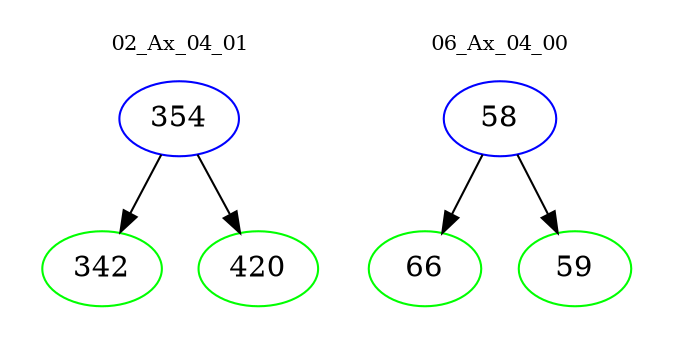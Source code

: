 digraph{
subgraph cluster_0 {
color = white
label = "02_Ax_04_01";
fontsize=10;
T0_354 [label="354", color="blue"]
T0_354 -> T0_342 [color="black"]
T0_342 [label="342", color="green"]
T0_354 -> T0_420 [color="black"]
T0_420 [label="420", color="green"]
}
subgraph cluster_1 {
color = white
label = "06_Ax_04_00";
fontsize=10;
T1_58 [label="58", color="blue"]
T1_58 -> T1_66 [color="black"]
T1_66 [label="66", color="green"]
T1_58 -> T1_59 [color="black"]
T1_59 [label="59", color="green"]
}
}

